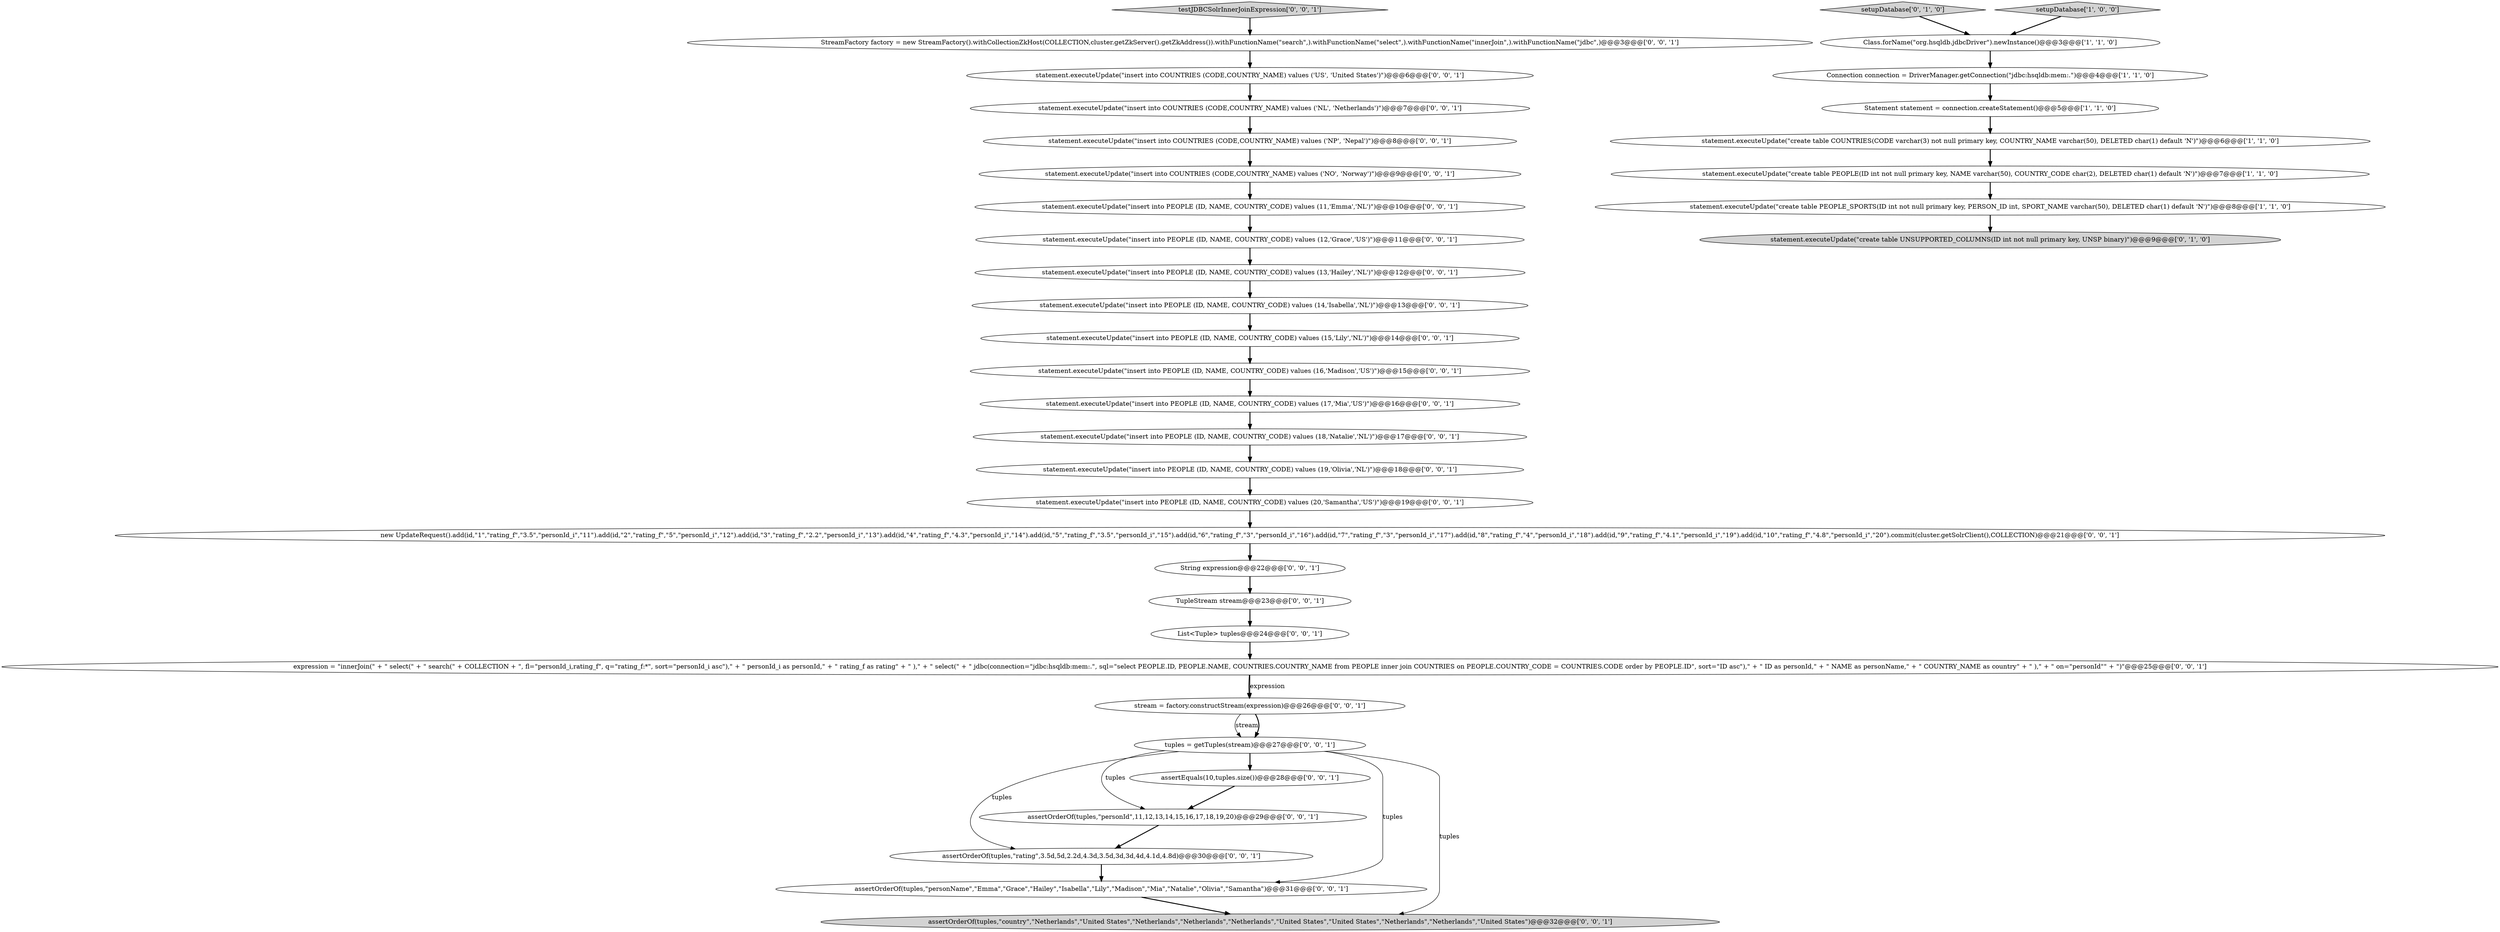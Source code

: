digraph {
24 [style = filled, label = "statement.executeUpdate(\"insert into COUNTRIES (CODE,COUNTRY_NAME) values ('NO', 'Norway')\")@@@9@@@['0', '0', '1']", fillcolor = white, shape = ellipse image = "AAA0AAABBB3BBB"];
23 [style = filled, label = "StreamFactory factory = new StreamFactory().withCollectionZkHost(COLLECTION,cluster.getZkServer().getZkAddress()).withFunctionName(\"search\",).withFunctionName(\"select\",).withFunctionName(\"innerJoin\",).withFunctionName(\"jdbc\",)@@@3@@@['0', '0', '1']", fillcolor = white, shape = ellipse image = "AAA0AAABBB3BBB"];
31 [style = filled, label = "statement.executeUpdate(\"insert into PEOPLE (ID, NAME, COUNTRY_CODE) values (20,'Samantha','US')\")@@@19@@@['0', '0', '1']", fillcolor = white, shape = ellipse image = "AAA0AAABBB3BBB"];
35 [style = filled, label = "statement.executeUpdate(\"insert into PEOPLE (ID, NAME, COUNTRY_CODE) values (12,'Grace','US')\")@@@11@@@['0', '0', '1']", fillcolor = white, shape = ellipse image = "AAA0AAABBB3BBB"];
1 [style = filled, label = "Connection connection = DriverManager.getConnection(\"jdbc:hsqldb:mem:.\")@@@4@@@['1', '1', '0']", fillcolor = white, shape = ellipse image = "AAA0AAABBB1BBB"];
19 [style = filled, label = "statement.executeUpdate(\"insert into PEOPLE (ID, NAME, COUNTRY_CODE) values (15,'Lily','NL')\")@@@14@@@['0', '0', '1']", fillcolor = white, shape = ellipse image = "AAA0AAABBB3BBB"];
29 [style = filled, label = "new UpdateRequest().add(id,\"1\",\"rating_f\",\"3.5\",\"personId_i\",\"11\").add(id,\"2\",\"rating_f\",\"5\",\"personId_i\",\"12\").add(id,\"3\",\"rating_f\",\"2.2\",\"personId_i\",\"13\").add(id,\"4\",\"rating_f\",\"4.3\",\"personId_i\",\"14\").add(id,\"5\",\"rating_f\",\"3.5\",\"personId_i\",\"15\").add(id,\"6\",\"rating_f\",\"3\",\"personId_i\",\"16\").add(id,\"7\",\"rating_f\",\"3\",\"personId_i\",\"17\").add(id,\"8\",\"rating_f\",\"4\",\"personId_i\",\"18\").add(id,\"9\",\"rating_f\",\"4.1\",\"personId_i\",\"19\").add(id,\"10\",\"rating_f\",\"4.8\",\"personId_i\",\"20\").commit(cluster.getSolrClient(),COLLECTION)@@@21@@@['0', '0', '1']", fillcolor = white, shape = ellipse image = "AAA0AAABBB3BBB"];
11 [style = filled, label = "expression = \"innerJoin(\" + \" select(\" + \" search(\" + COLLECTION + \", fl=\"personId_i,rating_f\", q=\"rating_f:*\", sort=\"personId_i asc\"),\" + \" personId_i as personId,\" + \" rating_f as rating\" + \" ),\" + \" select(\" + \" jdbc(connection=\"jdbc:hsqldb:mem:.\", sql=\"select PEOPLE.ID, PEOPLE.NAME, COUNTRIES.COUNTRY_NAME from PEOPLE inner join COUNTRIES on PEOPLE.COUNTRY_CODE = COUNTRIES.CODE order by PEOPLE.ID\", sort=\"ID asc\"),\" + \" ID as personId,\" + \" NAME as personName,\" + \" COUNTRY_NAME as country\" + \" ),\" + \" on=\"personId\"\" + \")\"@@@25@@@['0', '0', '1']", fillcolor = white, shape = ellipse image = "AAA0AAABBB3BBB"];
8 [style = filled, label = "setupDatabase['0', '1', '0']", fillcolor = lightgray, shape = diamond image = "AAA0AAABBB2BBB"];
2 [style = filled, label = "statement.executeUpdate(\"create table PEOPLE(ID int not null primary key, NAME varchar(50), COUNTRY_CODE char(2), DELETED char(1) default 'N')\")@@@7@@@['1', '1', '0']", fillcolor = white, shape = ellipse image = "AAA0AAABBB1BBB"];
21 [style = filled, label = "TupleStream stream@@@23@@@['0', '0', '1']", fillcolor = white, shape = ellipse image = "AAA0AAABBB3BBB"];
3 [style = filled, label = "statement.executeUpdate(\"create table PEOPLE_SPORTS(ID int not null primary key, PERSON_ID int, SPORT_NAME varchar(50), DELETED char(1) default 'N')\")@@@8@@@['1', '1', '0']", fillcolor = white, shape = ellipse image = "AAA0AAABBB1BBB"];
34 [style = filled, label = "statement.executeUpdate(\"insert into PEOPLE (ID, NAME, COUNTRY_CODE) values (11,'Emma','NL')\")@@@10@@@['0', '0', '1']", fillcolor = white, shape = ellipse image = "AAA0AAABBB3BBB"];
12 [style = filled, label = "tuples = getTuples(stream)@@@27@@@['0', '0', '1']", fillcolor = white, shape = ellipse image = "AAA0AAABBB3BBB"];
32 [style = filled, label = "statement.executeUpdate(\"insert into PEOPLE (ID, NAME, COUNTRY_CODE) values (13,'Hailey','NL')\")@@@12@@@['0', '0', '1']", fillcolor = white, shape = ellipse image = "AAA0AAABBB3BBB"];
4 [style = filled, label = "setupDatabase['1', '0', '0']", fillcolor = lightgray, shape = diamond image = "AAA0AAABBB1BBB"];
22 [style = filled, label = "stream = factory.constructStream(expression)@@@26@@@['0', '0', '1']", fillcolor = white, shape = ellipse image = "AAA0AAABBB3BBB"];
6 [style = filled, label = "statement.executeUpdate(\"create table COUNTRIES(CODE varchar(3) not null primary key, COUNTRY_NAME varchar(50), DELETED char(1) default 'N')\")@@@6@@@['1', '1', '0']", fillcolor = white, shape = ellipse image = "AAA0AAABBB1BBB"];
16 [style = filled, label = "List<Tuple> tuples@@@24@@@['0', '0', '1']", fillcolor = white, shape = ellipse image = "AAA0AAABBB3BBB"];
7 [style = filled, label = "statement.executeUpdate(\"create table UNSUPPORTED_COLUMNS(ID int not null primary key, UNSP binary)\")@@@9@@@['0', '1', '0']", fillcolor = lightgray, shape = ellipse image = "AAA1AAABBB2BBB"];
20 [style = filled, label = "statement.executeUpdate(\"insert into COUNTRIES (CODE,COUNTRY_NAME) values ('US', 'United States')\")@@@6@@@['0', '0', '1']", fillcolor = white, shape = ellipse image = "AAA0AAABBB3BBB"];
5 [style = filled, label = "Statement statement = connection.createStatement()@@@5@@@['1', '1', '0']", fillcolor = white, shape = ellipse image = "AAA0AAABBB1BBB"];
30 [style = filled, label = "testJDBCSolrInnerJoinExpression['0', '0', '1']", fillcolor = lightgray, shape = diamond image = "AAA0AAABBB3BBB"];
13 [style = filled, label = "assertOrderOf(tuples,\"personName\",\"Emma\",\"Grace\",\"Hailey\",\"Isabella\",\"Lily\",\"Madison\",\"Mia\",\"Natalie\",\"Olivia\",\"Samantha\")@@@31@@@['0', '0', '1']", fillcolor = white, shape = ellipse image = "AAA0AAABBB3BBB"];
26 [style = filled, label = "statement.executeUpdate(\"insert into PEOPLE (ID, NAME, COUNTRY_CODE) values (16,'Madison','US')\")@@@15@@@['0', '0', '1']", fillcolor = white, shape = ellipse image = "AAA0AAABBB3BBB"];
33 [style = filled, label = "assertOrderOf(tuples,\"personId\",11,12,13,14,15,16,17,18,19,20)@@@29@@@['0', '0', '1']", fillcolor = white, shape = ellipse image = "AAA0AAABBB3BBB"];
15 [style = filled, label = "String expression@@@22@@@['0', '0', '1']", fillcolor = white, shape = ellipse image = "AAA0AAABBB3BBB"];
36 [style = filled, label = "statement.executeUpdate(\"insert into PEOPLE (ID, NAME, COUNTRY_CODE) values (17,'Mia','US')\")@@@16@@@['0', '0', '1']", fillcolor = white, shape = ellipse image = "AAA0AAABBB3BBB"];
28 [style = filled, label = "statement.executeUpdate(\"insert into PEOPLE (ID, NAME, COUNTRY_CODE) values (14,'Isabella','NL')\")@@@13@@@['0', '0', '1']", fillcolor = white, shape = ellipse image = "AAA0AAABBB3BBB"];
18 [style = filled, label = "statement.executeUpdate(\"insert into PEOPLE (ID, NAME, COUNTRY_CODE) values (19,'Olivia','NL')\")@@@18@@@['0', '0', '1']", fillcolor = white, shape = ellipse image = "AAA0AAABBB3BBB"];
27 [style = filled, label = "assertOrderOf(tuples,\"rating\",3.5d,5d,2.2d,4.3d,3.5d,3d,3d,4d,4.1d,4.8d)@@@30@@@['0', '0', '1']", fillcolor = white, shape = ellipse image = "AAA0AAABBB3BBB"];
25 [style = filled, label = "assertEquals(10,tuples.size())@@@28@@@['0', '0', '1']", fillcolor = white, shape = ellipse image = "AAA0AAABBB3BBB"];
14 [style = filled, label = "statement.executeUpdate(\"insert into COUNTRIES (CODE,COUNTRY_NAME) values ('NP', 'Nepal')\")@@@8@@@['0', '0', '1']", fillcolor = white, shape = ellipse image = "AAA0AAABBB3BBB"];
9 [style = filled, label = "statement.executeUpdate(\"insert into PEOPLE (ID, NAME, COUNTRY_CODE) values (18,'Natalie','NL')\")@@@17@@@['0', '0', '1']", fillcolor = white, shape = ellipse image = "AAA0AAABBB3BBB"];
0 [style = filled, label = "Class.forName(\"org.hsqldb.jdbcDriver\").newInstance()@@@3@@@['1', '1', '0']", fillcolor = white, shape = ellipse image = "AAA0AAABBB1BBB"];
17 [style = filled, label = "statement.executeUpdate(\"insert into COUNTRIES (CODE,COUNTRY_NAME) values ('NL', 'Netherlands')\")@@@7@@@['0', '0', '1']", fillcolor = white, shape = ellipse image = "AAA0AAABBB3BBB"];
10 [style = filled, label = "assertOrderOf(tuples,\"country\",\"Netherlands\",\"United States\",\"Netherlands\",\"Netherlands\",\"Netherlands\",\"United States\",\"United States\",\"Netherlands\",\"Netherlands\",\"United States\")@@@32@@@['0', '0', '1']", fillcolor = lightgray, shape = ellipse image = "AAA0AAABBB3BBB"];
9->18 [style = bold, label=""];
12->25 [style = bold, label=""];
33->27 [style = bold, label=""];
11->22 [style = bold, label=""];
24->34 [style = bold, label=""];
26->36 [style = bold, label=""];
12->27 [style = solid, label="tuples"];
8->0 [style = bold, label=""];
27->13 [style = bold, label=""];
21->16 [style = bold, label=""];
28->19 [style = bold, label=""];
17->14 [style = bold, label=""];
15->21 [style = bold, label=""];
14->24 [style = bold, label=""];
25->33 [style = bold, label=""];
3->7 [style = bold, label=""];
0->1 [style = bold, label=""];
35->32 [style = bold, label=""];
6->2 [style = bold, label=""];
2->3 [style = bold, label=""];
36->9 [style = bold, label=""];
11->22 [style = solid, label="expression"];
23->20 [style = bold, label=""];
32->28 [style = bold, label=""];
30->23 [style = bold, label=""];
19->26 [style = bold, label=""];
12->13 [style = solid, label="tuples"];
29->15 [style = bold, label=""];
20->17 [style = bold, label=""];
18->31 [style = bold, label=""];
22->12 [style = solid, label="stream"];
12->10 [style = solid, label="tuples"];
34->35 [style = bold, label=""];
31->29 [style = bold, label=""];
22->12 [style = bold, label=""];
13->10 [style = bold, label=""];
5->6 [style = bold, label=""];
16->11 [style = bold, label=""];
12->33 [style = solid, label="tuples"];
4->0 [style = bold, label=""];
1->5 [style = bold, label=""];
}
